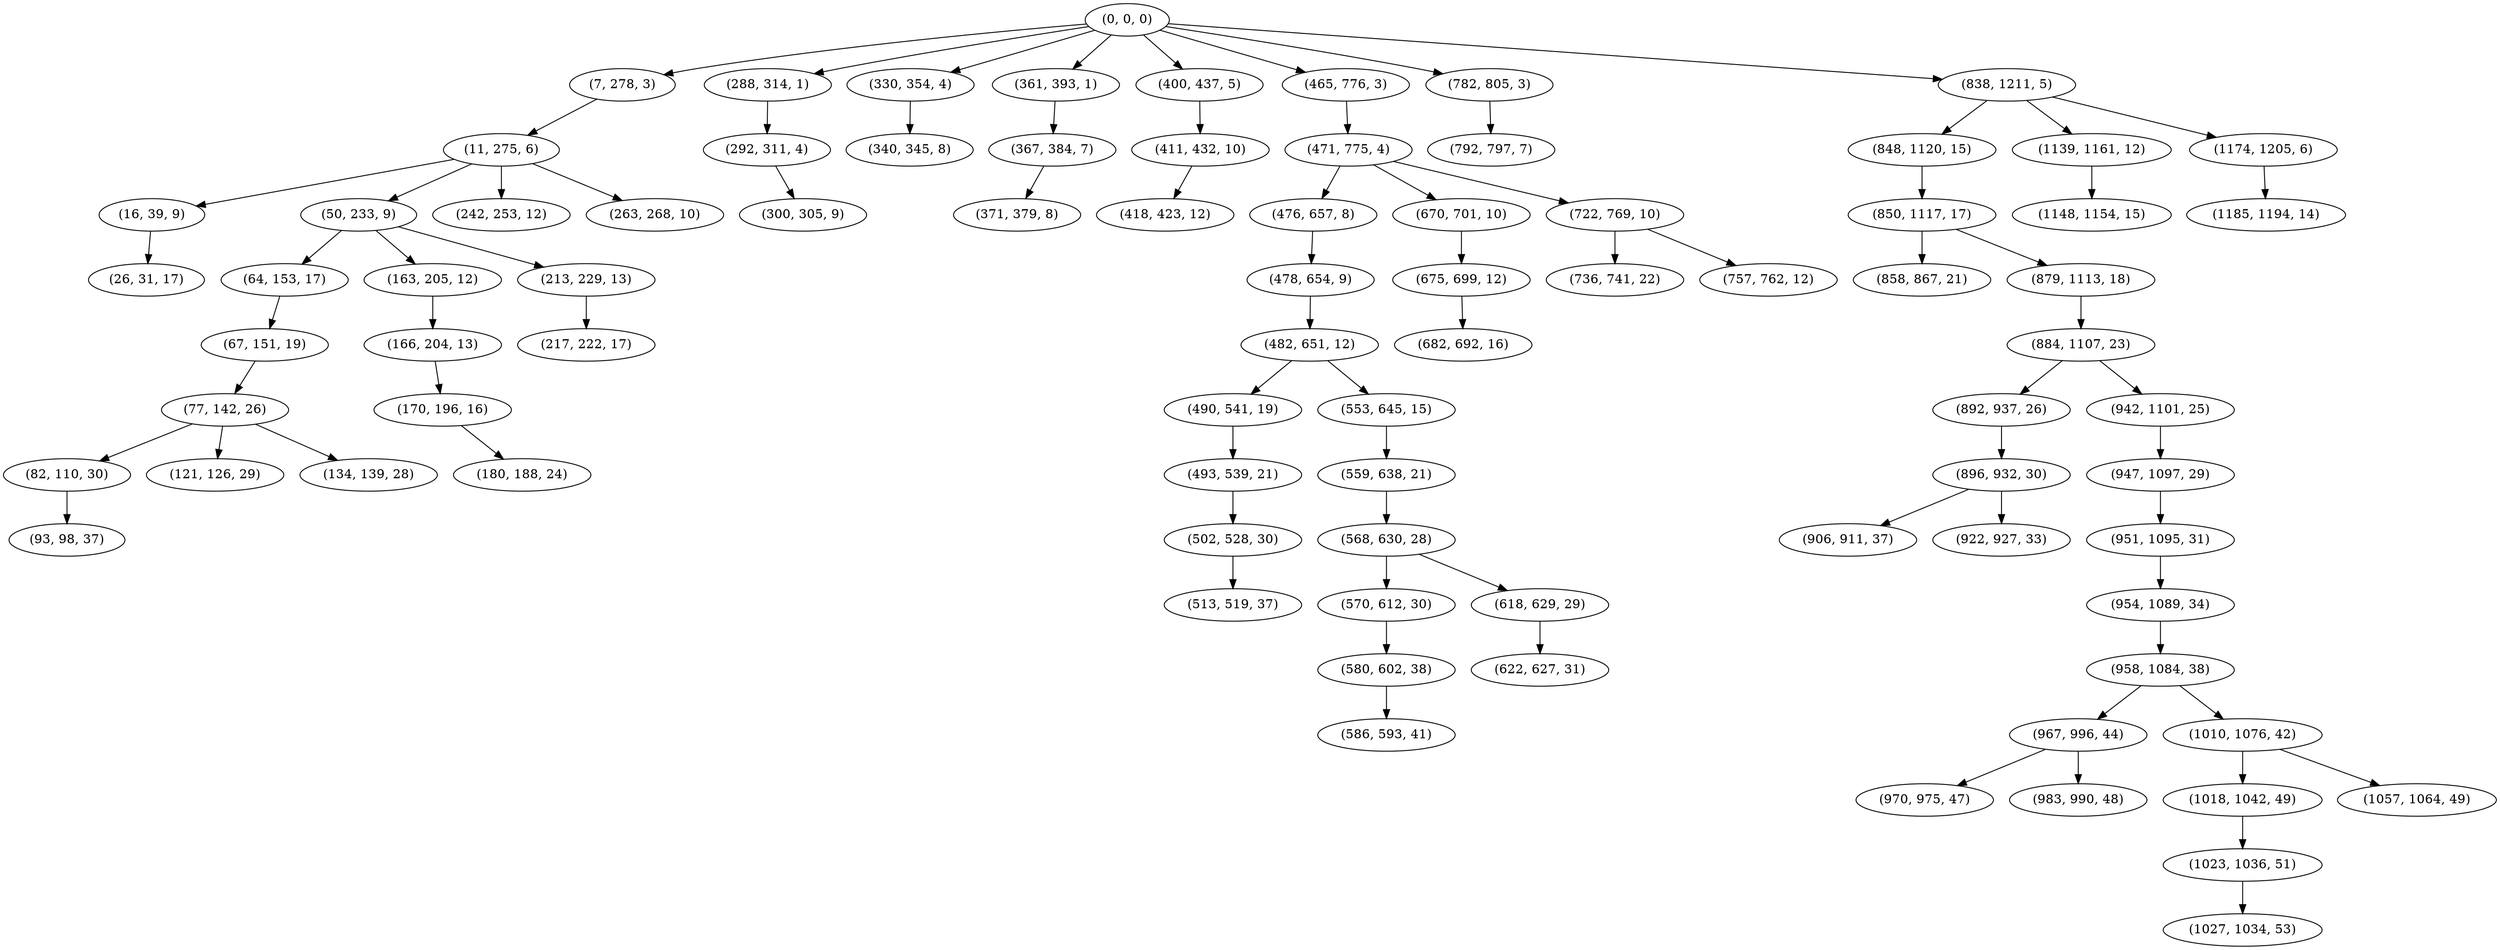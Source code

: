 digraph tree {
    "(0, 0, 0)";
    "(7, 278, 3)";
    "(11, 275, 6)";
    "(16, 39, 9)";
    "(26, 31, 17)";
    "(50, 233, 9)";
    "(64, 153, 17)";
    "(67, 151, 19)";
    "(77, 142, 26)";
    "(82, 110, 30)";
    "(93, 98, 37)";
    "(121, 126, 29)";
    "(134, 139, 28)";
    "(163, 205, 12)";
    "(166, 204, 13)";
    "(170, 196, 16)";
    "(180, 188, 24)";
    "(213, 229, 13)";
    "(217, 222, 17)";
    "(242, 253, 12)";
    "(263, 268, 10)";
    "(288, 314, 1)";
    "(292, 311, 4)";
    "(300, 305, 9)";
    "(330, 354, 4)";
    "(340, 345, 8)";
    "(361, 393, 1)";
    "(367, 384, 7)";
    "(371, 379, 8)";
    "(400, 437, 5)";
    "(411, 432, 10)";
    "(418, 423, 12)";
    "(465, 776, 3)";
    "(471, 775, 4)";
    "(476, 657, 8)";
    "(478, 654, 9)";
    "(482, 651, 12)";
    "(490, 541, 19)";
    "(493, 539, 21)";
    "(502, 528, 30)";
    "(513, 519, 37)";
    "(553, 645, 15)";
    "(559, 638, 21)";
    "(568, 630, 28)";
    "(570, 612, 30)";
    "(580, 602, 38)";
    "(586, 593, 41)";
    "(618, 629, 29)";
    "(622, 627, 31)";
    "(670, 701, 10)";
    "(675, 699, 12)";
    "(682, 692, 16)";
    "(722, 769, 10)";
    "(736, 741, 22)";
    "(757, 762, 12)";
    "(782, 805, 3)";
    "(792, 797, 7)";
    "(838, 1211, 5)";
    "(848, 1120, 15)";
    "(850, 1117, 17)";
    "(858, 867, 21)";
    "(879, 1113, 18)";
    "(884, 1107, 23)";
    "(892, 937, 26)";
    "(896, 932, 30)";
    "(906, 911, 37)";
    "(922, 927, 33)";
    "(942, 1101, 25)";
    "(947, 1097, 29)";
    "(951, 1095, 31)";
    "(954, 1089, 34)";
    "(958, 1084, 38)";
    "(967, 996, 44)";
    "(970, 975, 47)";
    "(983, 990, 48)";
    "(1010, 1076, 42)";
    "(1018, 1042, 49)";
    "(1023, 1036, 51)";
    "(1027, 1034, 53)";
    "(1057, 1064, 49)";
    "(1139, 1161, 12)";
    "(1148, 1154, 15)";
    "(1174, 1205, 6)";
    "(1185, 1194, 14)";
    "(0, 0, 0)" -> "(7, 278, 3)";
    "(0, 0, 0)" -> "(288, 314, 1)";
    "(0, 0, 0)" -> "(330, 354, 4)";
    "(0, 0, 0)" -> "(361, 393, 1)";
    "(0, 0, 0)" -> "(400, 437, 5)";
    "(0, 0, 0)" -> "(465, 776, 3)";
    "(0, 0, 0)" -> "(782, 805, 3)";
    "(0, 0, 0)" -> "(838, 1211, 5)";
    "(7, 278, 3)" -> "(11, 275, 6)";
    "(11, 275, 6)" -> "(16, 39, 9)";
    "(11, 275, 6)" -> "(50, 233, 9)";
    "(11, 275, 6)" -> "(242, 253, 12)";
    "(11, 275, 6)" -> "(263, 268, 10)";
    "(16, 39, 9)" -> "(26, 31, 17)";
    "(50, 233, 9)" -> "(64, 153, 17)";
    "(50, 233, 9)" -> "(163, 205, 12)";
    "(50, 233, 9)" -> "(213, 229, 13)";
    "(64, 153, 17)" -> "(67, 151, 19)";
    "(67, 151, 19)" -> "(77, 142, 26)";
    "(77, 142, 26)" -> "(82, 110, 30)";
    "(77, 142, 26)" -> "(121, 126, 29)";
    "(77, 142, 26)" -> "(134, 139, 28)";
    "(82, 110, 30)" -> "(93, 98, 37)";
    "(163, 205, 12)" -> "(166, 204, 13)";
    "(166, 204, 13)" -> "(170, 196, 16)";
    "(170, 196, 16)" -> "(180, 188, 24)";
    "(213, 229, 13)" -> "(217, 222, 17)";
    "(288, 314, 1)" -> "(292, 311, 4)";
    "(292, 311, 4)" -> "(300, 305, 9)";
    "(330, 354, 4)" -> "(340, 345, 8)";
    "(361, 393, 1)" -> "(367, 384, 7)";
    "(367, 384, 7)" -> "(371, 379, 8)";
    "(400, 437, 5)" -> "(411, 432, 10)";
    "(411, 432, 10)" -> "(418, 423, 12)";
    "(465, 776, 3)" -> "(471, 775, 4)";
    "(471, 775, 4)" -> "(476, 657, 8)";
    "(471, 775, 4)" -> "(670, 701, 10)";
    "(471, 775, 4)" -> "(722, 769, 10)";
    "(476, 657, 8)" -> "(478, 654, 9)";
    "(478, 654, 9)" -> "(482, 651, 12)";
    "(482, 651, 12)" -> "(490, 541, 19)";
    "(482, 651, 12)" -> "(553, 645, 15)";
    "(490, 541, 19)" -> "(493, 539, 21)";
    "(493, 539, 21)" -> "(502, 528, 30)";
    "(502, 528, 30)" -> "(513, 519, 37)";
    "(553, 645, 15)" -> "(559, 638, 21)";
    "(559, 638, 21)" -> "(568, 630, 28)";
    "(568, 630, 28)" -> "(570, 612, 30)";
    "(568, 630, 28)" -> "(618, 629, 29)";
    "(570, 612, 30)" -> "(580, 602, 38)";
    "(580, 602, 38)" -> "(586, 593, 41)";
    "(618, 629, 29)" -> "(622, 627, 31)";
    "(670, 701, 10)" -> "(675, 699, 12)";
    "(675, 699, 12)" -> "(682, 692, 16)";
    "(722, 769, 10)" -> "(736, 741, 22)";
    "(722, 769, 10)" -> "(757, 762, 12)";
    "(782, 805, 3)" -> "(792, 797, 7)";
    "(838, 1211, 5)" -> "(848, 1120, 15)";
    "(838, 1211, 5)" -> "(1139, 1161, 12)";
    "(838, 1211, 5)" -> "(1174, 1205, 6)";
    "(848, 1120, 15)" -> "(850, 1117, 17)";
    "(850, 1117, 17)" -> "(858, 867, 21)";
    "(850, 1117, 17)" -> "(879, 1113, 18)";
    "(879, 1113, 18)" -> "(884, 1107, 23)";
    "(884, 1107, 23)" -> "(892, 937, 26)";
    "(884, 1107, 23)" -> "(942, 1101, 25)";
    "(892, 937, 26)" -> "(896, 932, 30)";
    "(896, 932, 30)" -> "(906, 911, 37)";
    "(896, 932, 30)" -> "(922, 927, 33)";
    "(942, 1101, 25)" -> "(947, 1097, 29)";
    "(947, 1097, 29)" -> "(951, 1095, 31)";
    "(951, 1095, 31)" -> "(954, 1089, 34)";
    "(954, 1089, 34)" -> "(958, 1084, 38)";
    "(958, 1084, 38)" -> "(967, 996, 44)";
    "(958, 1084, 38)" -> "(1010, 1076, 42)";
    "(967, 996, 44)" -> "(970, 975, 47)";
    "(967, 996, 44)" -> "(983, 990, 48)";
    "(1010, 1076, 42)" -> "(1018, 1042, 49)";
    "(1010, 1076, 42)" -> "(1057, 1064, 49)";
    "(1018, 1042, 49)" -> "(1023, 1036, 51)";
    "(1023, 1036, 51)" -> "(1027, 1034, 53)";
    "(1139, 1161, 12)" -> "(1148, 1154, 15)";
    "(1174, 1205, 6)" -> "(1185, 1194, 14)";
}
